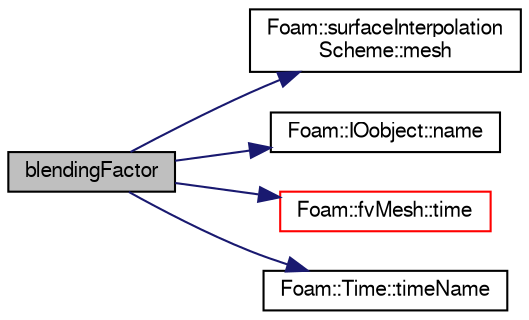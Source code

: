 digraph "blendingFactor"
{
  bgcolor="transparent";
  edge [fontname="FreeSans",fontsize="10",labelfontname="FreeSans",labelfontsize="10"];
  node [fontname="FreeSans",fontsize="10",shape=record];
  rankdir="LR";
  Node1 [label="blendingFactor",height=0.2,width=0.4,color="black", fillcolor="grey75", style="filled" fontcolor="black"];
  Node1 -> Node2 [color="midnightblue",fontsize="10",style="solid",fontname="FreeSans"];
  Node2 [label="Foam::surfaceInterpolation\lScheme::mesh",height=0.2,width=0.4,color="black",URL="$a02415.html#a9687e6999ad5ae21072ec74623f049ff",tooltip="Return mesh reference. "];
  Node1 -> Node3 [color="midnightblue",fontsize="10",style="solid",fontname="FreeSans"];
  Node3 [label="Foam::IOobject::name",height=0.2,width=0.4,color="black",URL="$a01142.html#a75b72488d2e82151b025744974919d5d",tooltip="Return name. "];
  Node1 -> Node4 [color="midnightblue",fontsize="10",style="solid",fontname="FreeSans"];
  Node4 [label="Foam::fvMesh::time",height=0.2,width=0.4,color="red",URL="$a00851.html#a48fcf6de2789aff6b430b5fc1a05693f",tooltip="Return the top-level database. "];
  Node1 -> Node5 [color="midnightblue",fontsize="10",style="solid",fontname="FreeSans"];
  Node5 [label="Foam::Time::timeName",height=0.2,width=0.4,color="black",URL="$a02535.html#ad9d86fef6eca18797c786726cf925179",tooltip="Return time name of given scalar time. "];
}
